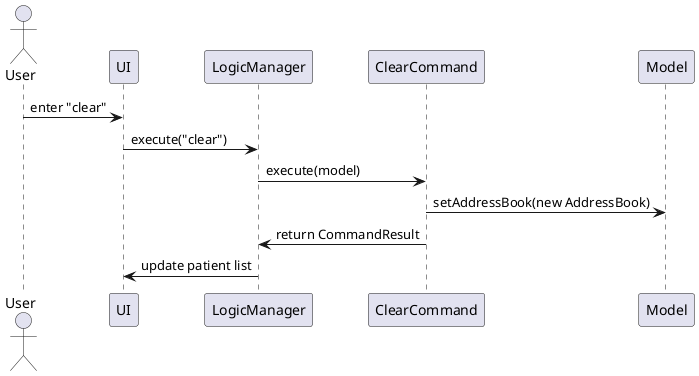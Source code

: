 @startuml
actor User
participant UI
participant LogicManager
participant ClearCommand
participant Model

User -> UI : enter "clear"
UI -> LogicManager : execute("clear")
LogicManager -> ClearCommand : execute(model)
ClearCommand -> Model : setAddressBook(new AddressBook)
ClearCommand -> LogicManager : return CommandResult
LogicManager -> UI : update patient list
@enduml
